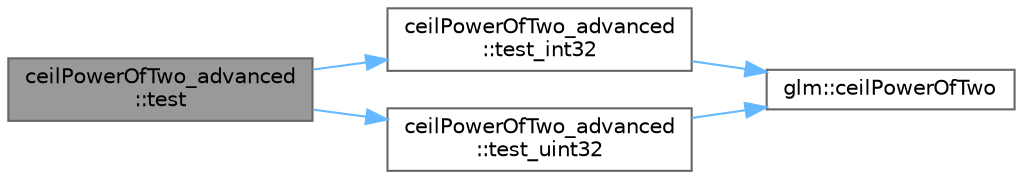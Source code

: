 digraph "ceilPowerOfTwo_advanced::test"
{
 // LATEX_PDF_SIZE
  bgcolor="transparent";
  edge [fontname=Helvetica,fontsize=10,labelfontname=Helvetica,labelfontsize=10];
  node [fontname=Helvetica,fontsize=10,shape=box,height=0.2,width=0.4];
  rankdir="LR";
  Node1 [id="Node000001",label="ceilPowerOfTwo_advanced\l::test",height=0.2,width=0.4,color="gray40", fillcolor="grey60", style="filled", fontcolor="black",tooltip=" "];
  Node1 -> Node2 [id="edge1_Node000001_Node000002",color="steelblue1",style="solid",tooltip=" "];
  Node2 [id="Node000002",label="ceilPowerOfTwo_advanced\l::test_int32",height=0.2,width=0.4,color="grey40", fillcolor="white", style="filled",URL="$namespaceceil_power_of_two__advanced.html#ad52507d6c22f545021982230f874410e",tooltip=" "];
  Node2 -> Node3 [id="edge2_Node000002_Node000003",color="steelblue1",style="solid",tooltip=" "];
  Node3 [id="Node000003",label="glm::ceilPowerOfTwo",height=0.2,width=0.4,color="grey40", fillcolor="white", style="filled",URL="$group__gtc__round.html#ga5c3ef36ae32aa4271f1544f92bd578b6",tooltip=" "];
  Node1 -> Node4 [id="edge3_Node000001_Node000004",color="steelblue1",style="solid",tooltip=" "];
  Node4 [id="Node000004",label="ceilPowerOfTwo_advanced\l::test_uint32",height=0.2,width=0.4,color="grey40", fillcolor="white", style="filled",URL="$namespaceceil_power_of_two__advanced.html#a9d5f2a79e7e32840ba2d4480c0995f9f",tooltip=" "];
  Node4 -> Node3 [id="edge4_Node000004_Node000003",color="steelblue1",style="solid",tooltip=" "];
}
